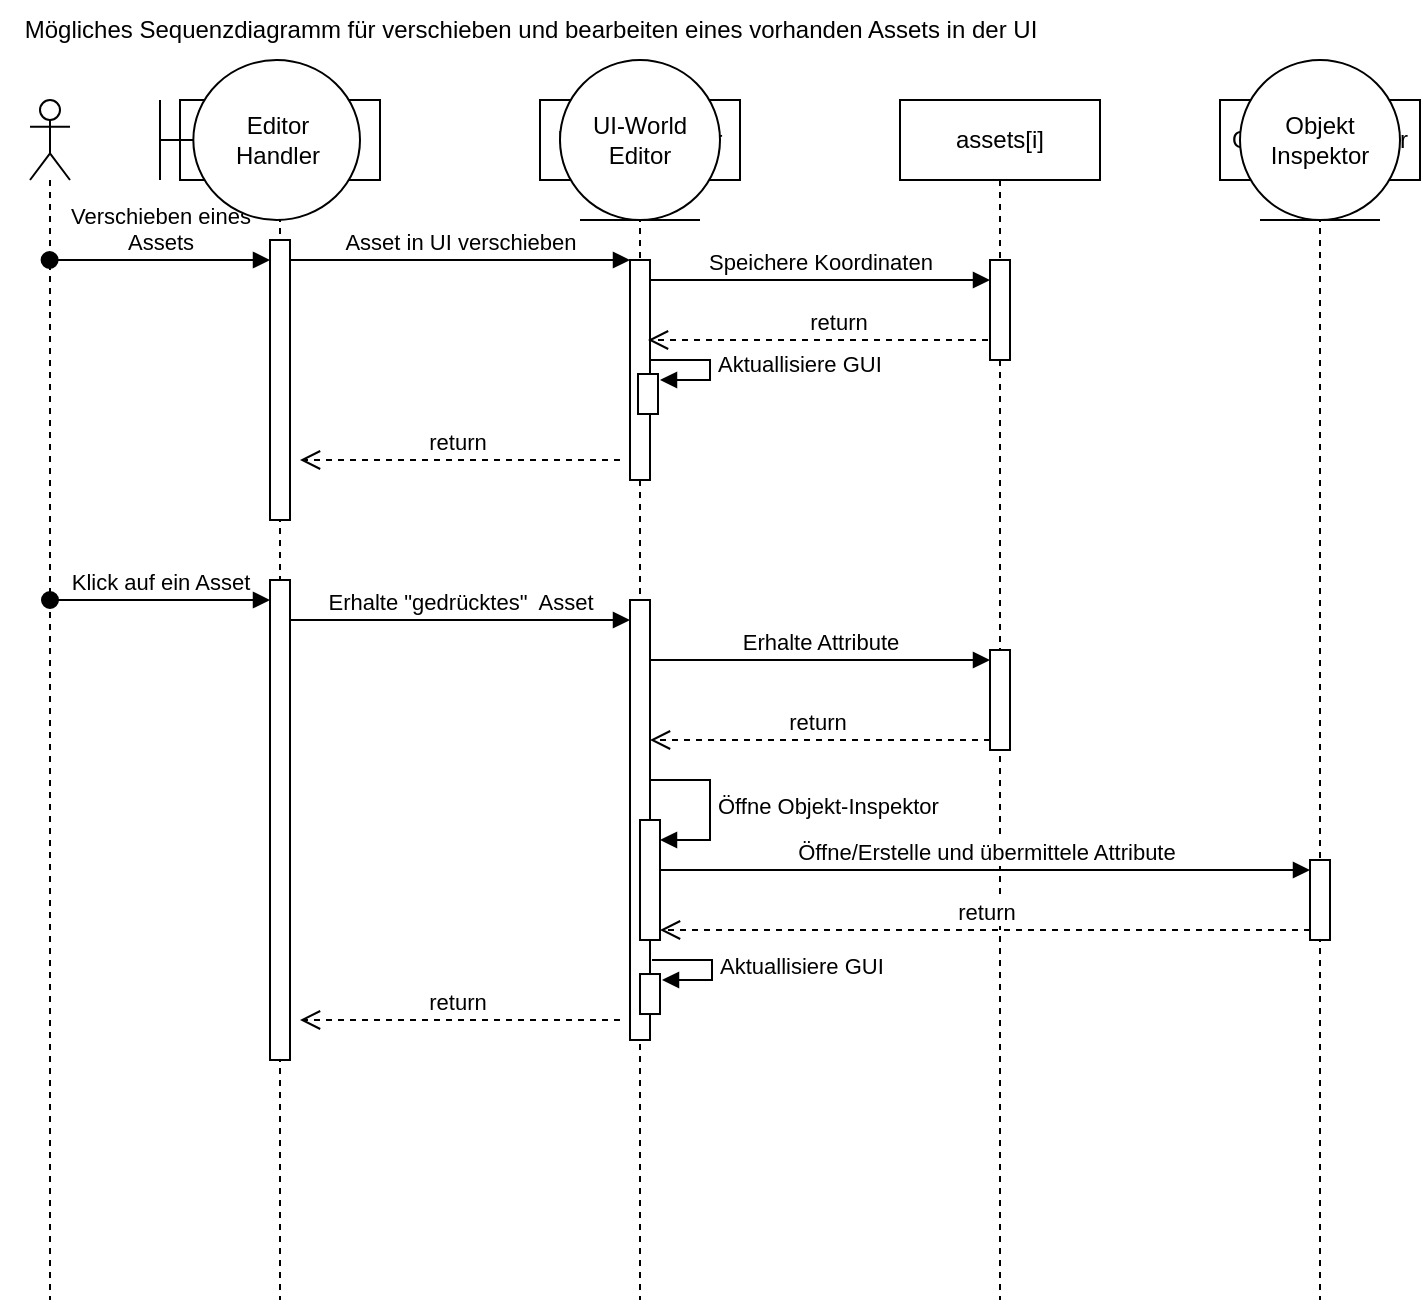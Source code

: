 <mxfile version="22.0.8" type="device">
  <diagram name="Page-1" id="2YBvvXClWsGukQMizWep">
    <mxGraphModel dx="2578" dy="2032" grid="1" gridSize="10" guides="1" tooltips="1" connect="1" arrows="1" fold="1" page="1" pageScale="1" pageWidth="850" pageHeight="1100" math="0" shadow="0">
      <root>
        <mxCell id="0" />
        <mxCell id="1" parent="0" />
        <mxCell id="aM9ryv3xv72pqoxQDRHE-1" value="Editor-Handler" style="shape=umlLifeline;perimeter=lifelinePerimeter;whiteSpace=wrap;html=1;container=0;dropTarget=0;collapsible=0;recursiveResize=0;outlineConnect=0;portConstraint=eastwest;newEdgeStyle={&quot;edgeStyle&quot;:&quot;elbowEdgeStyle&quot;,&quot;elbow&quot;:&quot;vertical&quot;,&quot;curved&quot;:0,&quot;rounded&quot;:0};" parent="1" vertex="1">
          <mxGeometry x="40" y="40" width="100" height="600" as="geometry" />
        </mxCell>
        <mxCell id="aM9ryv3xv72pqoxQDRHE-2" value="" style="html=1;points=[];perimeter=orthogonalPerimeter;outlineConnect=0;targetShapes=umlLifeline;portConstraint=eastwest;newEdgeStyle={&quot;edgeStyle&quot;:&quot;elbowEdgeStyle&quot;,&quot;elbow&quot;:&quot;vertical&quot;,&quot;curved&quot;:0,&quot;rounded&quot;:0};" parent="aM9ryv3xv72pqoxQDRHE-1" vertex="1">
          <mxGeometry x="45" y="70" width="10" height="140" as="geometry" />
        </mxCell>
        <mxCell id="C4zF6itcsQpbDgRe86B--19" value="" style="html=1;points=[];perimeter=orthogonalPerimeter;outlineConnect=0;targetShapes=umlLifeline;portConstraint=eastwest;newEdgeStyle={&quot;edgeStyle&quot;:&quot;elbowEdgeStyle&quot;,&quot;elbow&quot;:&quot;vertical&quot;,&quot;curved&quot;:0,&quot;rounded&quot;:0};" vertex="1" parent="aM9ryv3xv72pqoxQDRHE-1">
          <mxGeometry x="45" y="240" width="10" height="240" as="geometry" />
        </mxCell>
        <mxCell id="aM9ryv3xv72pqoxQDRHE-5" value="UI-World-Editor" style="shape=umlLifeline;perimeter=lifelinePerimeter;whiteSpace=wrap;html=1;container=0;dropTarget=0;collapsible=0;recursiveResize=0;outlineConnect=0;portConstraint=eastwest;newEdgeStyle={&quot;edgeStyle&quot;:&quot;elbowEdgeStyle&quot;,&quot;elbow&quot;:&quot;vertical&quot;,&quot;curved&quot;:0,&quot;rounded&quot;:0};" parent="1" vertex="1">
          <mxGeometry x="220" y="40" width="100" height="600" as="geometry" />
        </mxCell>
        <mxCell id="aM9ryv3xv72pqoxQDRHE-6" value="" style="html=1;points=[];perimeter=orthogonalPerimeter;outlineConnect=0;targetShapes=umlLifeline;portConstraint=eastwest;newEdgeStyle={&quot;edgeStyle&quot;:&quot;elbowEdgeStyle&quot;,&quot;elbow&quot;:&quot;vertical&quot;,&quot;curved&quot;:0,&quot;rounded&quot;:0};" parent="aM9ryv3xv72pqoxQDRHE-5" vertex="1">
          <mxGeometry x="45" y="80" width="10" height="110" as="geometry" />
        </mxCell>
        <mxCell id="C4zF6itcsQpbDgRe86B--12" value="" style="html=1;points=[[0,0,0,0,5],[0,1,0,0,-5],[1,0,0,0,5],[1,1,0,0,-5]];perimeter=orthogonalPerimeter;outlineConnect=0;targetShapes=umlLifeline;portConstraint=eastwest;newEdgeStyle={&quot;curved&quot;:0,&quot;rounded&quot;:0};" vertex="1" parent="aM9ryv3xv72pqoxQDRHE-5">
          <mxGeometry x="49" y="137" width="10" height="20" as="geometry" />
        </mxCell>
        <mxCell id="C4zF6itcsQpbDgRe86B--13" value="Aktuallisiere GUI" style="html=1;align=left;spacingLeft=2;endArrow=block;rounded=0;edgeStyle=orthogonalEdgeStyle;curved=0;rounded=0;" edge="1" parent="aM9ryv3xv72pqoxQDRHE-5">
          <mxGeometry relative="1" as="geometry">
            <mxPoint x="55" y="129.99" as="sourcePoint" />
            <Array as="points">
              <mxPoint x="85" y="130" />
              <mxPoint x="85" y="140" />
              <mxPoint x="60" y="140" />
            </Array>
            <mxPoint x="60" y="140" as="targetPoint" />
          </mxGeometry>
        </mxCell>
        <mxCell id="C4zF6itcsQpbDgRe86B--24" value="" style="html=1;points=[];perimeter=orthogonalPerimeter;outlineConnect=0;targetShapes=umlLifeline;portConstraint=eastwest;newEdgeStyle={&quot;edgeStyle&quot;:&quot;elbowEdgeStyle&quot;,&quot;elbow&quot;:&quot;vertical&quot;,&quot;curved&quot;:0,&quot;rounded&quot;:0};" vertex="1" parent="aM9ryv3xv72pqoxQDRHE-5">
          <mxGeometry x="45" y="250" width="10" height="220" as="geometry" />
        </mxCell>
        <mxCell id="C4zF6itcsQpbDgRe86B--31" value="" style="html=1;points=[[0,0,0,0,5],[0,1,0,0,-5],[1,0,0,0,5],[1,1,0,0,-5]];perimeter=orthogonalPerimeter;outlineConnect=0;targetShapes=umlLifeline;portConstraint=eastwest;newEdgeStyle={&quot;curved&quot;:0,&quot;rounded&quot;:0};" vertex="1" parent="aM9ryv3xv72pqoxQDRHE-5">
          <mxGeometry x="50" y="360" width="10" height="60" as="geometry" />
        </mxCell>
        <mxCell id="C4zF6itcsQpbDgRe86B--32" value="Öffne Objekt-Inspektor" style="html=1;align=left;spacingLeft=2;endArrow=block;rounded=0;edgeStyle=orthogonalEdgeStyle;curved=0;rounded=0;" edge="1" target="C4zF6itcsQpbDgRe86B--31" parent="aM9ryv3xv72pqoxQDRHE-5">
          <mxGeometry relative="1" as="geometry">
            <mxPoint x="55" y="340" as="sourcePoint" />
            <Array as="points">
              <mxPoint x="85" y="370" />
            </Array>
          </mxGeometry>
        </mxCell>
        <mxCell id="C4zF6itcsQpbDgRe86B--54" value="" style="html=1;points=[[0,0,0,0,5],[0,1,0,0,-5],[1,0,0,0,5],[1,1,0,0,-5]];perimeter=orthogonalPerimeter;outlineConnect=0;targetShapes=umlLifeline;portConstraint=eastwest;newEdgeStyle={&quot;curved&quot;:0,&quot;rounded&quot;:0};" vertex="1" parent="aM9ryv3xv72pqoxQDRHE-5">
          <mxGeometry x="50" y="437.01" width="10" height="20" as="geometry" />
        </mxCell>
        <mxCell id="C4zF6itcsQpbDgRe86B--55" value="Aktuallisiere GUI" style="html=1;align=left;spacingLeft=2;endArrow=block;rounded=0;edgeStyle=orthogonalEdgeStyle;curved=0;rounded=0;" edge="1" parent="aM9ryv3xv72pqoxQDRHE-5">
          <mxGeometry relative="1" as="geometry">
            <mxPoint x="56" y="430" as="sourcePoint" />
            <Array as="points">
              <mxPoint x="86" y="430.01" />
              <mxPoint x="86" y="440.01" />
              <mxPoint x="61" y="440.01" />
            </Array>
            <mxPoint x="61" y="440.01" as="targetPoint" />
          </mxGeometry>
        </mxCell>
        <mxCell id="aM9ryv3xv72pqoxQDRHE-7" value="Asset in UI verschieben" style="html=1;verticalAlign=bottom;endArrow=block;edgeStyle=elbowEdgeStyle;elbow=vertical;curved=0;rounded=0;" parent="1" source="aM9ryv3xv72pqoxQDRHE-2" target="aM9ryv3xv72pqoxQDRHE-6" edge="1">
          <mxGeometry relative="1" as="geometry">
            <mxPoint x="195" y="130" as="sourcePoint" />
            <Array as="points">
              <mxPoint x="180" y="120" />
            </Array>
          </mxGeometry>
        </mxCell>
        <mxCell id="aM9ryv3xv72pqoxQDRHE-8" value="return&amp;nbsp;" style="html=1;verticalAlign=bottom;endArrow=open;dashed=1;endSize=8;edgeStyle=elbowEdgeStyle;elbow=vertical;curved=0;rounded=0;" parent="1" edge="1">
          <mxGeometry relative="1" as="geometry">
            <mxPoint x="100" y="220" as="targetPoint" />
            <Array as="points">
              <mxPoint x="175" y="220" />
            </Array>
            <mxPoint x="260" y="220" as="sourcePoint" />
          </mxGeometry>
        </mxCell>
        <mxCell id="C4zF6itcsQpbDgRe86B--4" value="assets[i]" style="shape=umlLifeline;perimeter=lifelinePerimeter;whiteSpace=wrap;html=1;container=0;dropTarget=0;collapsible=0;recursiveResize=0;outlineConnect=0;portConstraint=eastwest;newEdgeStyle={&quot;edgeStyle&quot;:&quot;elbowEdgeStyle&quot;,&quot;elbow&quot;:&quot;vertical&quot;,&quot;curved&quot;:0,&quot;rounded&quot;:0};" vertex="1" parent="1">
          <mxGeometry x="400" y="40" width="100" height="600" as="geometry" />
        </mxCell>
        <mxCell id="C4zF6itcsQpbDgRe86B--5" value="" style="html=1;points=[];perimeter=orthogonalPerimeter;outlineConnect=0;targetShapes=umlLifeline;portConstraint=eastwest;newEdgeStyle={&quot;edgeStyle&quot;:&quot;elbowEdgeStyle&quot;,&quot;elbow&quot;:&quot;vertical&quot;,&quot;curved&quot;:0,&quot;rounded&quot;:0};" vertex="1" parent="C4zF6itcsQpbDgRe86B--4">
          <mxGeometry x="45" y="80" width="10" height="50" as="geometry" />
        </mxCell>
        <mxCell id="C4zF6itcsQpbDgRe86B--28" value="" style="html=1;points=[];perimeter=orthogonalPerimeter;outlineConnect=0;targetShapes=umlLifeline;portConstraint=eastwest;newEdgeStyle={&quot;edgeStyle&quot;:&quot;elbowEdgeStyle&quot;,&quot;elbow&quot;:&quot;vertical&quot;,&quot;curved&quot;:0,&quot;rounded&quot;:0};" vertex="1" parent="C4zF6itcsQpbDgRe86B--4">
          <mxGeometry x="45" y="275" width="10" height="50" as="geometry" />
        </mxCell>
        <mxCell id="C4zF6itcsQpbDgRe86B--6" value="Speichere Koordinaten" style="html=1;verticalAlign=bottom;endArrow=block;edgeStyle=elbowEdgeStyle;elbow=vertical;curved=0;rounded=0;" edge="1" parent="1">
          <mxGeometry relative="1" as="geometry">
            <mxPoint x="275" y="130" as="sourcePoint" />
            <Array as="points">
              <mxPoint x="360" y="130" />
            </Array>
            <mxPoint x="445" y="130" as="targetPoint" />
          </mxGeometry>
        </mxCell>
        <mxCell id="C4zF6itcsQpbDgRe86B--9" value="return" style="html=1;verticalAlign=bottom;endArrow=open;dashed=1;endSize=8;edgeStyle=elbowEdgeStyle;elbow=vertical;curved=0;rounded=0;" edge="1" parent="1">
          <mxGeometry x="-0.118" relative="1" as="geometry">
            <mxPoint x="274" y="160" as="targetPoint" />
            <Array as="points">
              <mxPoint x="369" y="160" />
            </Array>
            <mxPoint x="444" y="160" as="sourcePoint" />
            <mxPoint as="offset" />
          </mxGeometry>
        </mxCell>
        <mxCell id="C4zF6itcsQpbDgRe86B--17" value="Mögliches Sequenzdiagramm für verschieben und bearbeiten eines vorhanden Assets in der UI" style="text;html=1;align=center;verticalAlign=middle;resizable=0;points=[];autosize=1;strokeColor=none;fillColor=none;" vertex="1" parent="1">
          <mxGeometry x="-50" y="-10" width="530" height="30" as="geometry" />
        </mxCell>
        <mxCell id="C4zF6itcsQpbDgRe86B--23" value="Klick auf ein Asset" style="html=1;verticalAlign=bottom;startArrow=oval;endArrow=block;startSize=8;edgeStyle=elbowEdgeStyle;elbow=vertical;curved=0;rounded=0;" edge="1" parent="1" source="C4zF6itcsQpbDgRe86B--33">
          <mxGeometry x="-0.001" relative="1" as="geometry">
            <mxPoint x="20" y="290.1" as="sourcePoint" />
            <mxPoint x="85" y="290.1" as="targetPoint" />
            <mxPoint as="offset" />
          </mxGeometry>
        </mxCell>
        <mxCell id="C4zF6itcsQpbDgRe86B--25" value="Erhalte &quot;gedrücktes&quot;&amp;nbsp; Asset" style="html=1;verticalAlign=bottom;endArrow=block;edgeStyle=elbowEdgeStyle;elbow=vertical;curved=0;rounded=0;" edge="1" parent="1">
          <mxGeometry relative="1" as="geometry">
            <mxPoint x="95" y="300" as="sourcePoint" />
            <Array as="points">
              <mxPoint x="180" y="300" />
            </Array>
            <mxPoint x="265" y="300" as="targetPoint" />
            <mxPoint as="offset" />
          </mxGeometry>
        </mxCell>
        <mxCell id="C4zF6itcsQpbDgRe86B--26" value="return&amp;nbsp;" style="html=1;verticalAlign=bottom;endArrow=open;dashed=1;endSize=8;edgeStyle=elbowEdgeStyle;elbow=vertical;curved=0;rounded=0;" edge="1" parent="1">
          <mxGeometry relative="1" as="geometry">
            <mxPoint x="100" y="500" as="targetPoint" />
            <Array as="points">
              <mxPoint x="175" y="500" />
            </Array>
            <mxPoint x="260" y="500" as="sourcePoint" />
          </mxGeometry>
        </mxCell>
        <mxCell id="C4zF6itcsQpbDgRe86B--29" value="Erhalte Attribute" style="html=1;verticalAlign=bottom;endArrow=block;edgeStyle=elbowEdgeStyle;elbow=vertical;curved=0;rounded=0;" edge="1" parent="1" source="C4zF6itcsQpbDgRe86B--24" target="C4zF6itcsQpbDgRe86B--28">
          <mxGeometry relative="1" as="geometry">
            <mxPoint x="290" y="320" as="sourcePoint" />
            <Array as="points">
              <mxPoint x="360" y="320" />
            </Array>
            <mxPoint x="445" y="325" as="targetPoint" />
          </mxGeometry>
        </mxCell>
        <mxCell id="C4zF6itcsQpbDgRe86B--30" value="return&amp;nbsp;" style="html=1;verticalAlign=bottom;endArrow=open;dashed=1;endSize=8;edgeStyle=elbowEdgeStyle;elbow=vertical;curved=0;rounded=0;" edge="1" parent="1" source="C4zF6itcsQpbDgRe86B--28" target="C4zF6itcsQpbDgRe86B--24">
          <mxGeometry relative="1" as="geometry">
            <mxPoint x="300" y="360" as="targetPoint" />
            <Array as="points">
              <mxPoint x="365" y="360" />
            </Array>
            <mxPoint x="430" y="360" as="sourcePoint" />
          </mxGeometry>
        </mxCell>
        <mxCell id="C4zF6itcsQpbDgRe86B--33" value="" style="shape=umlLifeline;perimeter=lifelinePerimeter;whiteSpace=wrap;html=1;container=1;dropTarget=0;collapsible=0;recursiveResize=0;outlineConnect=0;portConstraint=eastwest;newEdgeStyle={&quot;curved&quot;:0,&quot;rounded&quot;:0};participant=umlActor;" vertex="1" parent="1">
          <mxGeometry x="-35" y="40" width="20" height="600" as="geometry" />
        </mxCell>
        <mxCell id="aM9ryv3xv72pqoxQDRHE-3" value="Verschieben eines &lt;br&gt;Assets" style="html=1;verticalAlign=bottom;startArrow=oval;endArrow=block;startSize=8;edgeStyle=elbowEdgeStyle;elbow=vertical;curved=0;rounded=0;" parent="1" edge="1">
          <mxGeometry x="0.002" relative="1" as="geometry">
            <mxPoint x="-25.19" y="120.004" as="sourcePoint" />
            <mxPoint x="85" y="120.004" as="targetPoint" />
            <mxPoint as="offset" />
          </mxGeometry>
        </mxCell>
        <mxCell id="C4zF6itcsQpbDgRe86B--37" value="Objekt-Inspektor" style="shape=umlLifeline;perimeter=lifelinePerimeter;whiteSpace=wrap;html=1;container=1;dropTarget=0;collapsible=0;recursiveResize=0;outlineConnect=0;portConstraint=eastwest;newEdgeStyle={&quot;curved&quot;:0,&quot;rounded&quot;:0};" vertex="1" parent="1">
          <mxGeometry x="560" y="40" width="100" height="600" as="geometry" />
        </mxCell>
        <mxCell id="C4zF6itcsQpbDgRe86B--39" value="" style="html=1;points=[[0,0,0,0,5],[0,1,0,0,-5],[1,0,0,0,5],[1,1,0,0,-5]];perimeter=orthogonalPerimeter;outlineConnect=0;targetShapes=umlLifeline;portConstraint=eastwest;newEdgeStyle={&quot;curved&quot;:0,&quot;rounded&quot;:0};" vertex="1" parent="C4zF6itcsQpbDgRe86B--37">
          <mxGeometry x="45" y="380" width="10" height="40" as="geometry" />
        </mxCell>
        <mxCell id="C4zF6itcsQpbDgRe86B--40" value="Öffne/Erstelle und übermittele Attribute" style="html=1;verticalAlign=bottom;endArrow=block;curved=0;rounded=0;entryX=0;entryY=0;entryDx=0;entryDy=5;" edge="1" target="C4zF6itcsQpbDgRe86B--39" parent="1" source="C4zF6itcsQpbDgRe86B--31">
          <mxGeometry relative="1" as="geometry">
            <mxPoint x="535" y="425" as="sourcePoint" />
          </mxGeometry>
        </mxCell>
        <mxCell id="C4zF6itcsQpbDgRe86B--41" value="return" style="html=1;verticalAlign=bottom;endArrow=open;dashed=1;endSize=8;curved=0;rounded=0;exitX=0;exitY=1;exitDx=0;exitDy=-5;entryX=1;entryY=1;entryDx=0;entryDy=-5;entryPerimeter=0;" edge="1" source="C4zF6itcsQpbDgRe86B--39" parent="1" target="C4zF6itcsQpbDgRe86B--31">
          <mxGeometry relative="1" as="geometry">
            <mxPoint x="535" y="495" as="targetPoint" />
          </mxGeometry>
        </mxCell>
        <mxCell id="C4zF6itcsQpbDgRe86B--43" value="Editor &lt;br&gt;Handler" style="shape=umlBoundary;whiteSpace=wrap;html=1;" vertex="1" parent="1">
          <mxGeometry x="30" y="20" width="100" height="80" as="geometry" />
        </mxCell>
        <mxCell id="C4zF6itcsQpbDgRe86B--49" value="UI-World&lt;br&gt;Editor" style="ellipse;shape=umlEntity;whiteSpace=wrap;html=1;strokeColor=default;strokeWidth=1;align=center;verticalAlign=middle;fontFamily=Helvetica;fontSize=12;fontColor=default;fillColor=default;" vertex="1" parent="1">
          <mxGeometry x="230" y="20" width="80" height="80" as="geometry" />
        </mxCell>
        <mxCell id="C4zF6itcsQpbDgRe86B--51" value="Objekt&lt;br&gt;Inspektor" style="ellipse;shape=umlEntity;whiteSpace=wrap;html=1;strokeColor=default;strokeWidth=1;align=center;verticalAlign=middle;fontFamily=Helvetica;fontSize=12;fontColor=default;fillColor=default;" vertex="1" parent="1">
          <mxGeometry x="570" y="20" width="80" height="80" as="geometry" />
        </mxCell>
      </root>
    </mxGraphModel>
  </diagram>
</mxfile>
